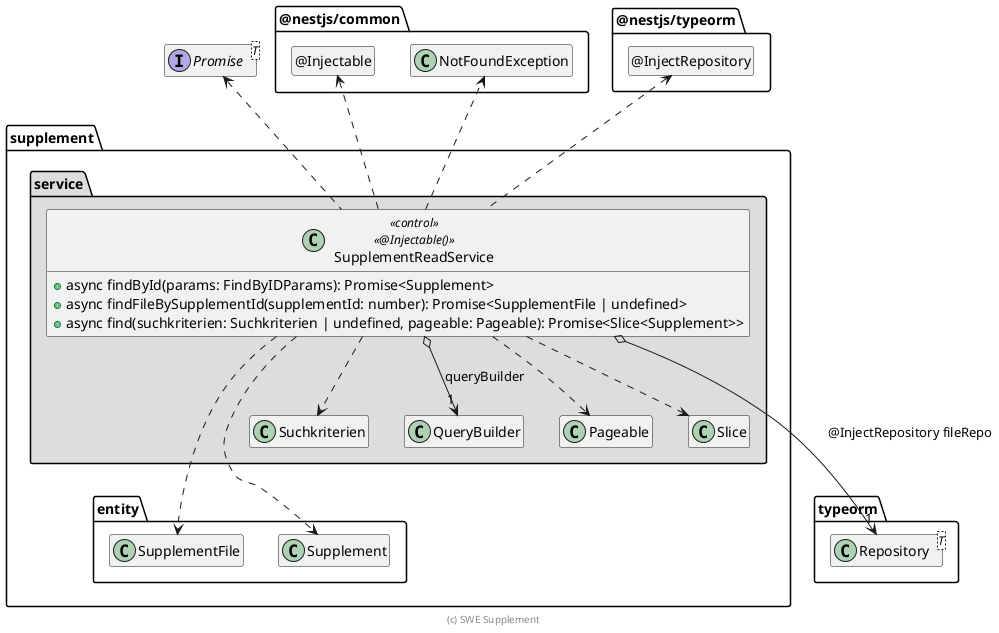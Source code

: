 @startuml Anwendungskern

interface Promise<T>

package @nestjs/common {
  class "@Injectable" as Injectable
  hide Injectable circle
  class NotFoundException
}

package typeorm {
  class Repository<T>
}

package @nestjs/typeorm {
  class "@InjectRepository" as InjectRepository
  hide InjectRepository circle
}

package supplement {
  package entity {
    class Supplement
    class SupplementFile
  }

  package service #DDDDDD {
    class QueryBuilder
    class Pageable
    class Slice
    class Suchkriterien

    class SupplementReadService << control >> <<@Injectable()>> {
      + async findById(params: FindByIDParams): Promise<Supplement>
      + async findFileBySupplementId(supplementId: number): Promise<SupplementFile | undefined>
      + async find(suchkriterien: Suchkriterien | undefined, pageable: Pageable): Promise<Slice<Supplement>>
    }

    SupplementReadService o--> "1" QueryBuilder: queryBuilder
    SupplementReadService o--> "1" Repository: @InjectRepository fileRepo

    SupplementReadService .up.> Injectable
    SupplementReadService .up.> InjectRepository

    SupplementReadService .up.> Promise
    SupplementReadService ..> Supplement
    SupplementReadService ..> SupplementFile
    SupplementReadService ..> Pageable
    SupplementReadService ..> Slice
    SupplementReadService ..> Suchkriterien
    SupplementReadService ..> NotFoundException

    QueryBuilder .[hidden].> Repository
    QueryBuilder .[hidden].> Supplement
  }
}

hide empty members

footer (c) SWE Supplement

@enduml